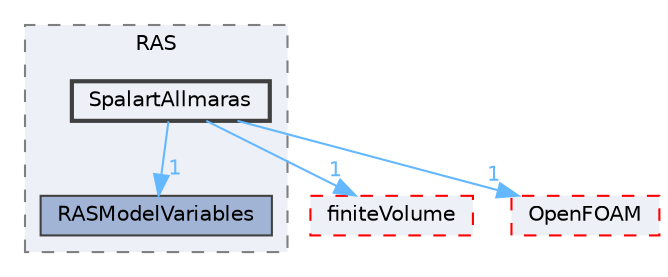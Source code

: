 digraph "src/optimisation/adjointOptimisation/adjoint/turbulenceModels/turbulenceModelVariables/RAS/SpalartAllmaras"
{
 // LATEX_PDF_SIZE
  bgcolor="transparent";
  edge [fontname=Helvetica,fontsize=10,labelfontname=Helvetica,labelfontsize=10];
  node [fontname=Helvetica,fontsize=10,shape=box,height=0.2,width=0.4];
  compound=true
  subgraph clusterdir_0d3b4d17d2476179137ac5a7e531956f {
    graph [ bgcolor="#edf0f7", pencolor="grey50", label="RAS", fontname=Helvetica,fontsize=10 style="filled,dashed", URL="dir_0d3b4d17d2476179137ac5a7e531956f.html",tooltip=""]
  dir_d55bae0624b7e279cf321094a044bdb3 [label="RASModelVariables", fillcolor="#a2b4d6", color="grey25", style="filled", URL="dir_d55bae0624b7e279cf321094a044bdb3.html",tooltip=""];
  dir_ccb1d057d5058a40987146ce8d2abdf8 [label="SpalartAllmaras", fillcolor="#edf0f7", color="grey25", style="filled,bold", URL="dir_ccb1d057d5058a40987146ce8d2abdf8.html",tooltip=""];
  }
  dir_9bd15774b555cf7259a6fa18f99fe99b [label="finiteVolume", fillcolor="#edf0f7", color="red", style="filled,dashed", URL="dir_9bd15774b555cf7259a6fa18f99fe99b.html",tooltip=""];
  dir_c5473ff19b20e6ec4dfe5c310b3778a8 [label="OpenFOAM", fillcolor="#edf0f7", color="red", style="filled,dashed", URL="dir_c5473ff19b20e6ec4dfe5c310b3778a8.html",tooltip=""];
  dir_ccb1d057d5058a40987146ce8d2abdf8->dir_9bd15774b555cf7259a6fa18f99fe99b [headlabel="1", labeldistance=1.5 headhref="dir_003670_001387.html" href="dir_003670_001387.html" color="steelblue1" fontcolor="steelblue1"];
  dir_ccb1d057d5058a40987146ce8d2abdf8->dir_c5473ff19b20e6ec4dfe5c310b3778a8 [headlabel="1", labeldistance=1.5 headhref="dir_003670_002695.html" href="dir_003670_002695.html" color="steelblue1" fontcolor="steelblue1"];
  dir_ccb1d057d5058a40987146ce8d2abdf8->dir_d55bae0624b7e279cf321094a044bdb3 [headlabel="1", labeldistance=1.5 headhref="dir_003670_003200.html" href="dir_003670_003200.html" color="steelblue1" fontcolor="steelblue1"];
}
